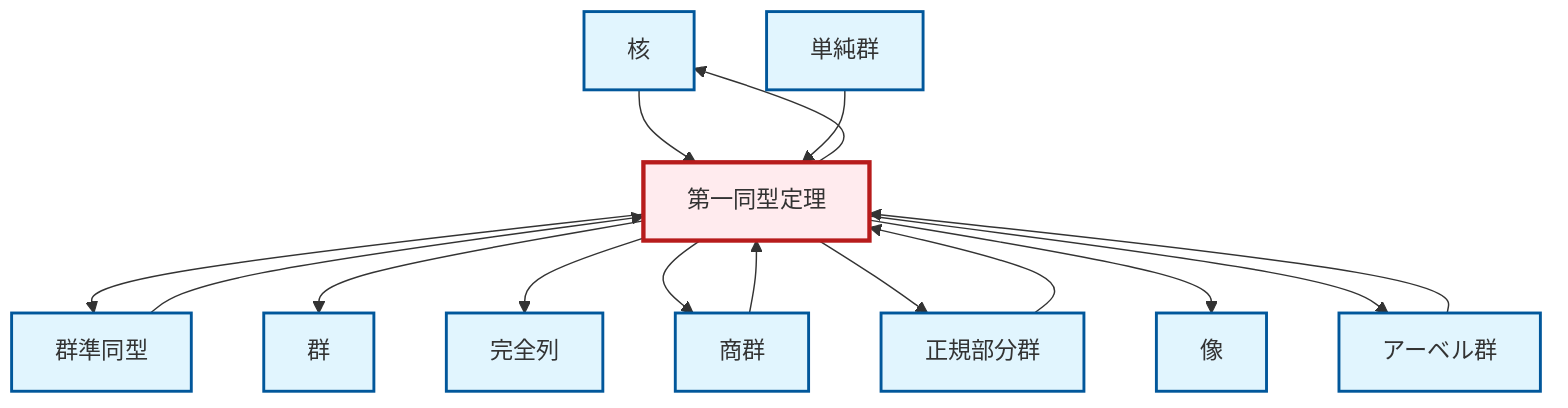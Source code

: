 graph TD
    classDef definition fill:#e1f5fe,stroke:#01579b,stroke-width:2px
    classDef theorem fill:#f3e5f5,stroke:#4a148c,stroke-width:2px
    classDef axiom fill:#fff3e0,stroke:#e65100,stroke-width:2px
    classDef example fill:#e8f5e9,stroke:#1b5e20,stroke-width:2px
    classDef current fill:#ffebee,stroke:#b71c1c,stroke-width:3px
    def-kernel["核"]:::definition
    def-quotient-group["商群"]:::definition
    def-exact-sequence["完全列"]:::definition
    def-image["像"]:::definition
    def-normal-subgroup["正規部分群"]:::definition
    def-homomorphism["群準同型"]:::definition
    def-simple-group["単純群"]:::definition
    def-group["群"]:::definition
    thm-first-isomorphism["第一同型定理"]:::theorem
    def-abelian-group["アーベル群"]:::definition
    thm-first-isomorphism --> def-homomorphism
    thm-first-isomorphism --> def-group
    thm-first-isomorphism --> def-kernel
    thm-first-isomorphism --> def-exact-sequence
    thm-first-isomorphism --> def-quotient-group
    def-kernel --> thm-first-isomorphism
    def-simple-group --> thm-first-isomorphism
    def-normal-subgroup --> thm-first-isomorphism
    def-homomorphism --> thm-first-isomorphism
    def-quotient-group --> thm-first-isomorphism
    thm-first-isomorphism --> def-normal-subgroup
    def-abelian-group --> thm-first-isomorphism
    thm-first-isomorphism --> def-image
    thm-first-isomorphism --> def-abelian-group
    class thm-first-isomorphism current
